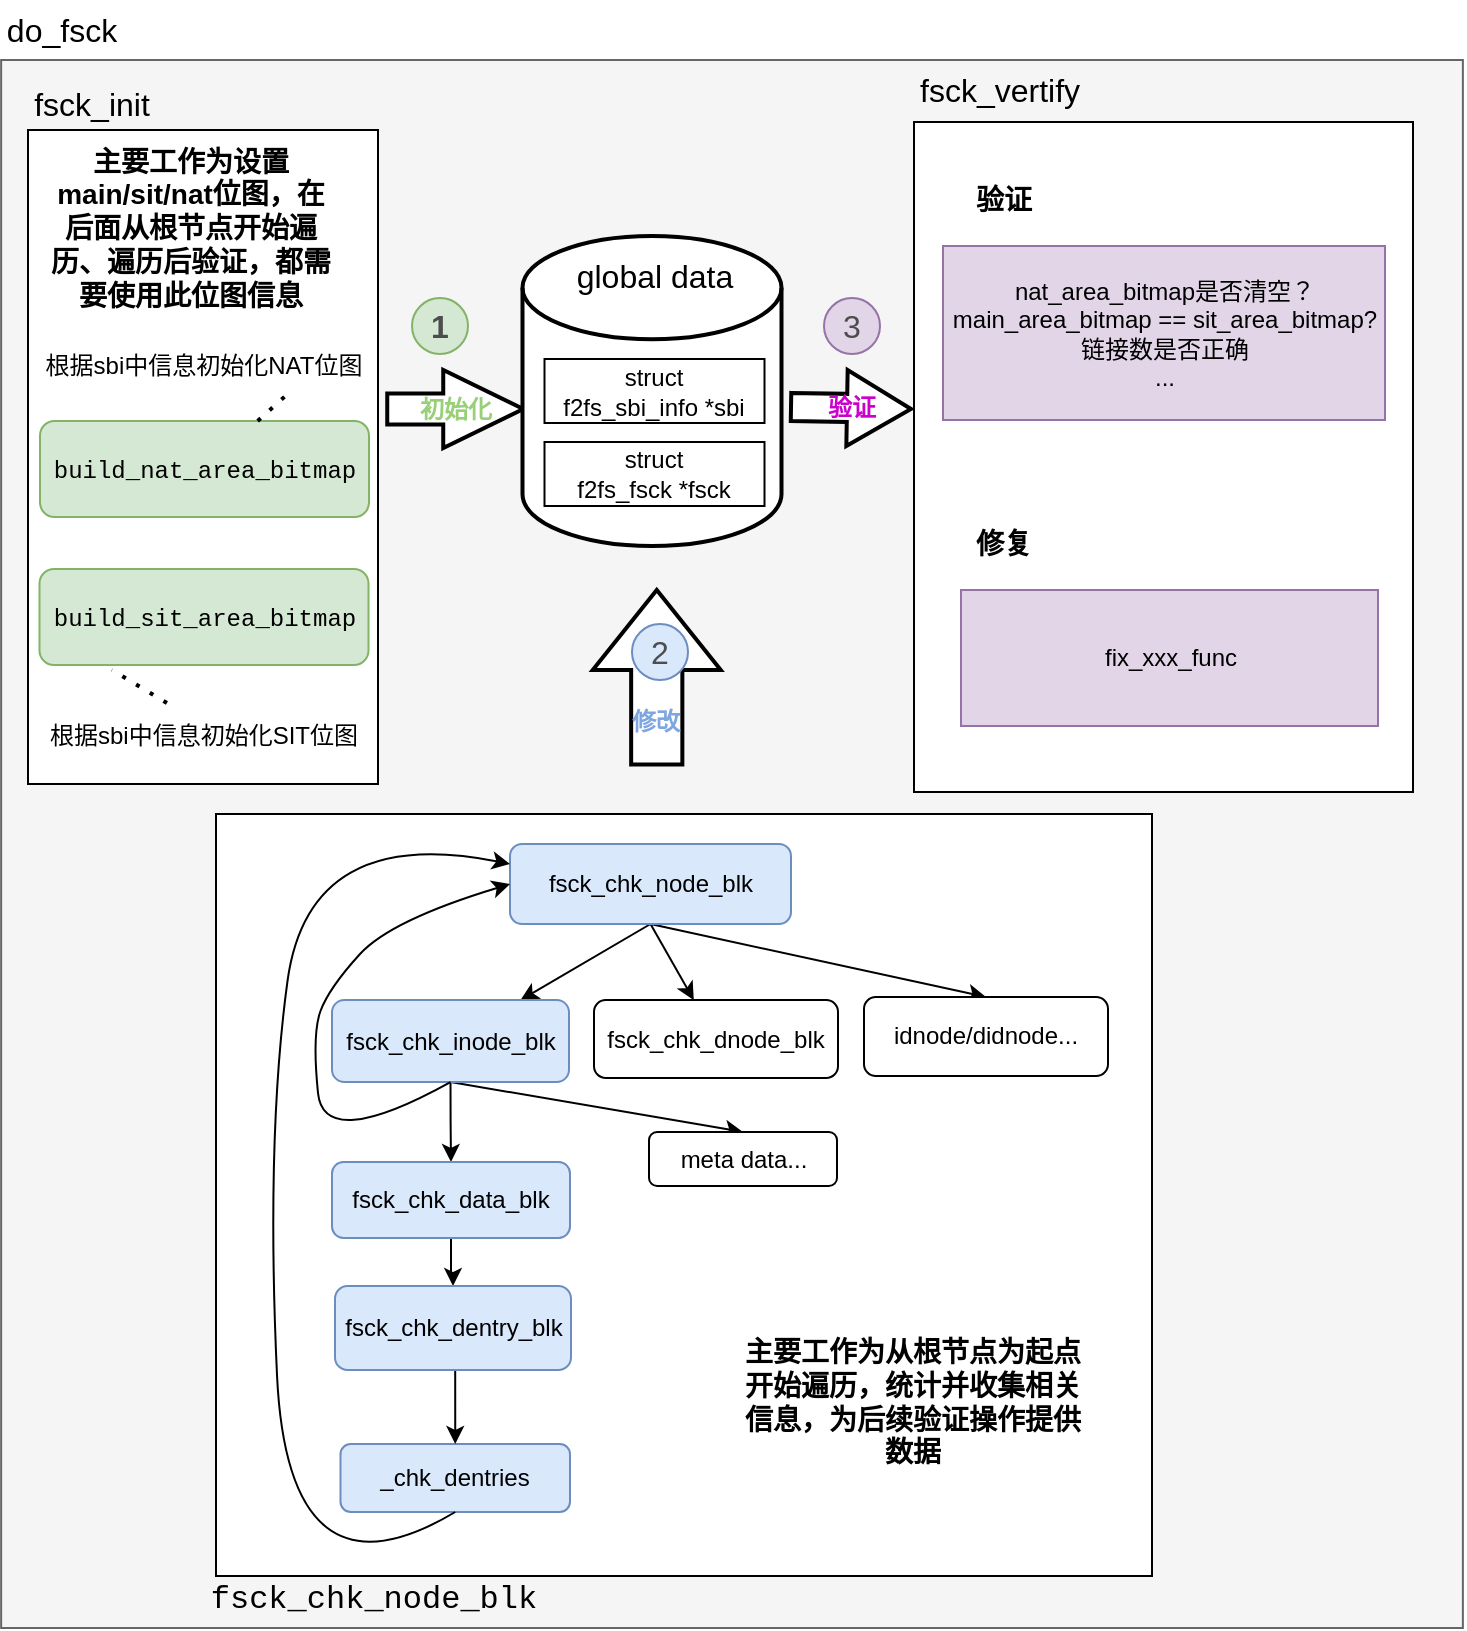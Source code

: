 <mxfile version="21.3.7" type="github">
  <diagram name="第 1 页" id="hrldU2ZwqMq0yLkso_C0">
    <mxGraphModel dx="875" dy="-1860" grid="1" gridSize="10" guides="1" tooltips="1" connect="1" arrows="1" fold="1" page="1" pageScale="1" pageWidth="827" pageHeight="1169" math="0" shadow="0">
      <root>
        <mxCell id="0" />
        <mxCell id="1" parent="0" />
        <mxCell id="od_y-OBVOSnkLmBpacYR-50" value="" style="rounded=0;whiteSpace=wrap;html=1;fillColor=#f5f5f5;fontColor=#333333;strokeColor=#666666;" vertex="1" parent="1">
          <mxGeometry x="34.57" y="2865" width="730.87" height="784" as="geometry" />
        </mxCell>
        <mxCell id="od_y-OBVOSnkLmBpacYR-51" value="" style="verticalLabelPosition=bottom;verticalAlign=top;html=1;strokeWidth=2;shape=mxgraph.arrows2.arrow;dy=0.63;dx=32;notch=0;rotation=1;" vertex="1" parent="1">
          <mxGeometry x="429.5" y="3020" width="60" height="38" as="geometry" />
        </mxCell>
        <mxCell id="od_y-OBVOSnkLmBpacYR-52" value="" style="verticalLabelPosition=bottom;verticalAlign=top;html=1;strokeWidth=2;shape=mxgraph.arrows2.arrow;dy=0.6;dx=40;notch=0;" vertex="1" parent="1">
          <mxGeometry x="227.62" y="3020" width="68" height="39" as="geometry" />
        </mxCell>
        <mxCell id="od_y-OBVOSnkLmBpacYR-53" value="" style="verticalLabelPosition=bottom;verticalAlign=top;html=1;strokeWidth=2;shape=mxgraph.arrows2.arrow;dy=0.6;dx=40;notch=0;rotation=-90;" vertex="1" parent="1">
          <mxGeometry x="318.75" y="3141.63" width="87.25" height="64" as="geometry" />
        </mxCell>
        <mxCell id="od_y-OBVOSnkLmBpacYR-54" value="" style="rounded=0;whiteSpace=wrap;html=1;" vertex="1" parent="1">
          <mxGeometry x="491" y="2896" width="249.5" height="335" as="geometry" />
        </mxCell>
        <mxCell id="od_y-OBVOSnkLmBpacYR-55" value="&lt;font style=&quot;font-size: 16px;&quot;&gt;do_fsck&lt;/font&gt;" style="text;html=1;strokeColor=none;fillColor=none;align=center;verticalAlign=middle;whiteSpace=wrap;rounded=0;" vertex="1" parent="1">
          <mxGeometry x="34.57" y="2835" width="60" height="30" as="geometry" />
        </mxCell>
        <mxCell id="od_y-OBVOSnkLmBpacYR-56" value="&lt;font style=&quot;font-size: 16px;&quot;&gt;fsck_init&lt;/font&gt;" style="text;html=1;strokeColor=none;fillColor=none;align=center;verticalAlign=middle;whiteSpace=wrap;rounded=0;" vertex="1" parent="1">
          <mxGeometry x="50" y="2872" width="60" height="30" as="geometry" />
        </mxCell>
        <mxCell id="od_y-OBVOSnkLmBpacYR-57" value="&lt;font style=&quot;font-size: 16px;&quot;&gt;fsck_vertify&lt;/font&gt;" style="text;html=1;strokeColor=none;fillColor=none;align=center;verticalAlign=middle;whiteSpace=wrap;rounded=0;" vertex="1" parent="1">
          <mxGeometry x="504" y="2865" width="60" height="30" as="geometry" />
        </mxCell>
        <mxCell id="od_y-OBVOSnkLmBpacYR-58" value="nat_area_bitmap是否清空？&lt;br&gt;main_area_bitmap == sit_area_bitmap?&lt;br&gt;链接数是否正确&lt;br&gt;..." style="rounded=0;whiteSpace=wrap;html=1;fillColor=#e1d5e7;strokeColor=#9673a6;" vertex="1" parent="1">
          <mxGeometry x="505.5" y="2958" width="221" height="87" as="geometry" />
        </mxCell>
        <mxCell id="od_y-OBVOSnkLmBpacYR-59" value="fix_xxx_func" style="rounded=0;whiteSpace=wrap;html=1;fillColor=#e1d5e7;strokeColor=#9673a6;" vertex="1" parent="1">
          <mxGeometry x="514.5" y="3130" width="208.5" height="68" as="geometry" />
        </mxCell>
        <mxCell id="od_y-OBVOSnkLmBpacYR-60" value="验证" style="text;html=1;strokeColor=none;fillColor=none;align=center;verticalAlign=middle;whiteSpace=wrap;rounded=0;fontStyle=1;fontSize=14;" vertex="1" parent="1">
          <mxGeometry x="505.5" y="2920" width="60" height="30" as="geometry" />
        </mxCell>
        <mxCell id="od_y-OBVOSnkLmBpacYR-61" value="修复" style="text;html=1;strokeColor=none;fillColor=none;align=center;verticalAlign=middle;whiteSpace=wrap;rounded=0;fontStyle=1;fontSize=14;" vertex="1" parent="1">
          <mxGeometry x="505.5" y="3088" width="60" height="37" as="geometry" />
        </mxCell>
        <mxCell id="od_y-OBVOSnkLmBpacYR-62" value="&lt;font color=&quot;#4d4d4d&quot; style=&quot;font-size: 16px;&quot;&gt;&lt;b style=&quot;&quot;&gt;1&lt;/b&gt;&lt;/font&gt;" style="ellipse;whiteSpace=wrap;html=1;aspect=fixed;fillColor=#d5e8d4;strokeColor=#82b366;" vertex="1" parent="1">
          <mxGeometry x="240" y="2984" width="28" height="28" as="geometry" />
        </mxCell>
        <mxCell id="od_y-OBVOSnkLmBpacYR-63" value="&lt;font color=&quot;#4d4d4d&quot; style=&quot;font-size: 16px;&quot;&gt;2&lt;/font&gt;" style="ellipse;whiteSpace=wrap;html=1;aspect=fixed;fillColor=#dae8fc;strokeColor=#6c8ebf;" vertex="1" parent="1">
          <mxGeometry x="350" y="3147" width="28" height="28" as="geometry" />
        </mxCell>
        <mxCell id="od_y-OBVOSnkLmBpacYR-64" value="&lt;font color=&quot;#4d4d4d&quot; style=&quot;font-size: 16px;&quot;&gt;3&lt;/font&gt;" style="ellipse;whiteSpace=wrap;html=1;aspect=fixed;fillColor=#e1d5e7;strokeColor=#9673a6;" vertex="1" parent="1">
          <mxGeometry x="446" y="2984" width="28" height="28" as="geometry" />
        </mxCell>
        <mxCell id="od_y-OBVOSnkLmBpacYR-65" value="" style="rounded=0;whiteSpace=wrap;html=1;" vertex="1" parent="1">
          <mxGeometry x="48" y="2900" width="175" height="327" as="geometry" />
        </mxCell>
        <mxCell id="od_y-OBVOSnkLmBpacYR-66" value="&lt;div style=&quot;font-family: &amp;quot;JetBrains Mono&amp;quot;, &amp;quot;Fira Code&amp;quot;, Menlo, Monaco, &amp;quot;Courier New&amp;quot;, monospace, Consolas, &amp;quot;Courier New&amp;quot;, monospace; line-height: 22px;&quot;&gt;&lt;font style=&quot;font-size: 12px;&quot;&gt;build_nat_area_bitmap&lt;/font&gt;&lt;/div&gt;" style="rounded=1;whiteSpace=wrap;html=1;fillColor=#d5e8d4;strokeColor=#82b366;" vertex="1" parent="1">
          <mxGeometry x="54" y="3045.5" width="164.5" height="48" as="geometry" />
        </mxCell>
        <mxCell id="od_y-OBVOSnkLmBpacYR-67" value="&lt;div style=&quot;font-family: &amp;quot;JetBrains Mono&amp;quot;, &amp;quot;Fira Code&amp;quot;, Menlo, Monaco, &amp;quot;Courier New&amp;quot;, monospace, Consolas, &amp;quot;Courier New&amp;quot;, monospace; line-height: 22px;&quot;&gt;&lt;div style=&quot;line-height: 22px;&quot;&gt;build_sit_area_bitmap&lt;/div&gt;&lt;/div&gt;" style="rounded=1;whiteSpace=wrap;html=1;fillColor=#d5e8d4;strokeColor=#82b366;" vertex="1" parent="1">
          <mxGeometry x="53.75" y="3119.5" width="164.5" height="48" as="geometry" />
        </mxCell>
        <mxCell id="od_y-OBVOSnkLmBpacYR-68" value="根据sbi中信息初始化NAT位图" style="text;html=1;strokeColor=none;fillColor=none;align=center;verticalAlign=middle;whiteSpace=wrap;rounded=0;" vertex="1" parent="1">
          <mxGeometry x="54.25" y="3002.5" width="164" height="30" as="geometry" />
        </mxCell>
        <mxCell id="od_y-OBVOSnkLmBpacYR-69" value="根据sbi中信息初始化SIT位图" style="text;html=1;strokeColor=none;fillColor=none;align=center;verticalAlign=middle;whiteSpace=wrap;rounded=0;" vertex="1" parent="1">
          <mxGeometry x="54" y="3187.5" width="164" height="30" as="geometry" />
        </mxCell>
        <mxCell id="od_y-OBVOSnkLmBpacYR-70" value="" style="endArrow=none;dashed=1;html=1;dashPattern=1 3;strokeWidth=2;rounded=0;entryX=0.75;entryY=1;entryDx=0;entryDy=0;" edge="1" parent="1" source="od_y-OBVOSnkLmBpacYR-66" target="od_y-OBVOSnkLmBpacYR-68">
          <mxGeometry width="50" height="50" relative="1" as="geometry">
            <mxPoint x="136" y="2997.5" as="sourcePoint" />
            <mxPoint x="152" y="2980.5" as="targetPoint" />
          </mxGeometry>
        </mxCell>
        <mxCell id="od_y-OBVOSnkLmBpacYR-71" value="" style="endArrow=none;dashed=1;html=1;dashPattern=1 3;strokeWidth=2;rounded=0;entryX=0.22;entryY=1.051;entryDx=0;entryDy=0;entryPerimeter=0;exitX=0.387;exitY=-0.033;exitDx=0;exitDy=0;exitPerimeter=0;" edge="1" parent="1" source="od_y-OBVOSnkLmBpacYR-69" target="od_y-OBVOSnkLmBpacYR-67">
          <mxGeometry width="50" height="50" relative="1" as="geometry">
            <mxPoint x="115" y="3241.5" as="sourcePoint" />
            <mxPoint x="165" y="3191.5" as="targetPoint" />
          </mxGeometry>
        </mxCell>
        <mxCell id="od_y-OBVOSnkLmBpacYR-72" value="&lt;font style=&quot;font-size: 14px;&quot;&gt;主要工作为设置main/sit/nat位图，在后面从根节点开始遍历、遍历后验证，都需要使用此位图信息&lt;/font&gt;" style="text;html=1;strokeColor=none;fillColor=none;align=center;verticalAlign=middle;whiteSpace=wrap;rounded=0;fontStyle=1" vertex="1" parent="1">
          <mxGeometry x="55.25" y="2934" width="149" height="30" as="geometry" />
        </mxCell>
        <mxCell id="od_y-OBVOSnkLmBpacYR-73" value="" style="strokeWidth=2;html=1;shape=mxgraph.flowchart.database;whiteSpace=wrap;" vertex="1" parent="1">
          <mxGeometry x="295.25" y="2953" width="129.5" height="155" as="geometry" />
        </mxCell>
        <mxCell id="od_y-OBVOSnkLmBpacYR-74" value="struct&lt;br&gt;f2fs_sbi_info *sbi" style="rounded=0;whiteSpace=wrap;html=1;" vertex="1" parent="1">
          <mxGeometry x="306.25" y="3014.5" width="110" height="32" as="geometry" />
        </mxCell>
        <mxCell id="od_y-OBVOSnkLmBpacYR-75" value="struct&lt;br&gt;f2fs_fsck *fsck" style="rounded=0;whiteSpace=wrap;html=1;" vertex="1" parent="1">
          <mxGeometry x="306.25" y="3056" width="110" height="32" as="geometry" />
        </mxCell>
        <mxCell id="od_y-OBVOSnkLmBpacYR-76" value="&lt;font style=&quot;font-size: 16px;&quot;&gt;global data&lt;/font&gt;" style="text;html=1;strokeColor=none;fillColor=none;align=center;verticalAlign=middle;whiteSpace=wrap;rounded=0;" vertex="1" parent="1">
          <mxGeometry x="311.75" y="2958" width="99" height="30" as="geometry" />
        </mxCell>
        <mxCell id="od_y-OBVOSnkLmBpacYR-77" value="" style="rounded=0;whiteSpace=wrap;html=1;" vertex="1" parent="1">
          <mxGeometry x="142" y="3242" width="468" height="381" as="geometry" />
        </mxCell>
        <mxCell id="od_y-OBVOSnkLmBpacYR-78" value="&lt;b&gt;&lt;font style=&quot;font-size: 14px;&quot;&gt;主要工作为从根节点为起点开始遍历，统计并收集相关信息，为后续验证操作提供数据&lt;/font&gt;&lt;/b&gt;" style="text;html=1;strokeColor=none;fillColor=none;align=center;verticalAlign=middle;whiteSpace=wrap;rounded=0;" vertex="1" parent="1">
          <mxGeometry x="401" y="3437" width="178.5" height="197" as="geometry" />
        </mxCell>
        <mxCell id="od_y-OBVOSnkLmBpacYR-79" style="rounded=0;orthogonalLoop=1;jettySize=auto;html=1;exitX=0.5;exitY=1;exitDx=0;exitDy=0;" edge="1" parent="1" source="od_y-OBVOSnkLmBpacYR-82" target="od_y-OBVOSnkLmBpacYR-85">
          <mxGeometry relative="1" as="geometry" />
        </mxCell>
        <mxCell id="od_y-OBVOSnkLmBpacYR-80" style="rounded=0;orthogonalLoop=1;jettySize=auto;html=1;exitX=0.5;exitY=1;exitDx=0;exitDy=0;" edge="1" parent="1" source="od_y-OBVOSnkLmBpacYR-82" target="od_y-OBVOSnkLmBpacYR-86">
          <mxGeometry relative="1" as="geometry" />
        </mxCell>
        <mxCell id="od_y-OBVOSnkLmBpacYR-81" style="rounded=0;orthogonalLoop=1;jettySize=auto;html=1;exitX=0.5;exitY=1;exitDx=0;exitDy=0;entryX=0.5;entryY=0;entryDx=0;entryDy=0;" edge="1" parent="1" source="od_y-OBVOSnkLmBpacYR-82" target="od_y-OBVOSnkLmBpacYR-93">
          <mxGeometry relative="1" as="geometry" />
        </mxCell>
        <mxCell id="od_y-OBVOSnkLmBpacYR-82" value="fsck_chk_node_blk" style="rounded=1;whiteSpace=wrap;html=1;fillColor=#dae8fc;strokeColor=#6c8ebf;" vertex="1" parent="1">
          <mxGeometry x="289" y="3257" width="140.5" height="40" as="geometry" />
        </mxCell>
        <mxCell id="od_y-OBVOSnkLmBpacYR-83" style="edgeStyle=orthogonalEdgeStyle;rounded=0;orthogonalLoop=1;jettySize=auto;html=1;exitX=0.5;exitY=1;exitDx=0;exitDy=0;" edge="1" parent="1" source="od_y-OBVOSnkLmBpacYR-85" target="od_y-OBVOSnkLmBpacYR-88">
          <mxGeometry relative="1" as="geometry" />
        </mxCell>
        <mxCell id="od_y-OBVOSnkLmBpacYR-84" style="rounded=0;orthogonalLoop=1;jettySize=auto;html=1;exitX=0.5;exitY=1;exitDx=0;exitDy=0;entryX=0.5;entryY=0;entryDx=0;entryDy=0;" edge="1" parent="1" source="od_y-OBVOSnkLmBpacYR-85" target="od_y-OBVOSnkLmBpacYR-90">
          <mxGeometry relative="1" as="geometry" />
        </mxCell>
        <mxCell id="od_y-OBVOSnkLmBpacYR-85" value="fsck_chk_inode_blk" style="rounded=1;whiteSpace=wrap;html=1;fillColor=#dae8fc;strokeColor=#6c8ebf;" vertex="1" parent="1">
          <mxGeometry x="200" y="3335" width="118.5" height="41" as="geometry" />
        </mxCell>
        <mxCell id="od_y-OBVOSnkLmBpacYR-86" value="fsck_chk_dnode_blk" style="rounded=1;whiteSpace=wrap;html=1;" vertex="1" parent="1">
          <mxGeometry x="331" y="3335" width="122" height="39" as="geometry" />
        </mxCell>
        <mxCell id="od_y-OBVOSnkLmBpacYR-87" style="edgeStyle=orthogonalEdgeStyle;rounded=0;orthogonalLoop=1;jettySize=auto;html=1;exitX=0.5;exitY=1;exitDx=0;exitDy=0;" edge="1" parent="1" source="od_y-OBVOSnkLmBpacYR-88" target="od_y-OBVOSnkLmBpacYR-92">
          <mxGeometry relative="1" as="geometry" />
        </mxCell>
        <mxCell id="od_y-OBVOSnkLmBpacYR-88" value="fsck_chk_data_blk" style="rounded=1;whiteSpace=wrap;html=1;fillColor=#dae8fc;strokeColor=#6c8ebf;" vertex="1" parent="1">
          <mxGeometry x="200" y="3416" width="119" height="38" as="geometry" />
        </mxCell>
        <mxCell id="od_y-OBVOSnkLmBpacYR-89" value="_chk_dentries" style="rounded=1;whiteSpace=wrap;html=1;fillColor=#dae8fc;strokeColor=#6c8ebf;" vertex="1" parent="1">
          <mxGeometry x="204.25" y="3557" width="114.75" height="34" as="geometry" />
        </mxCell>
        <mxCell id="od_y-OBVOSnkLmBpacYR-90" value="meta data..." style="rounded=1;whiteSpace=wrap;html=1;" vertex="1" parent="1">
          <mxGeometry x="358.5" y="3401" width="94" height="27" as="geometry" />
        </mxCell>
        <mxCell id="od_y-OBVOSnkLmBpacYR-91" style="edgeStyle=orthogonalEdgeStyle;rounded=0;orthogonalLoop=1;jettySize=auto;html=1;exitX=0.5;exitY=1;exitDx=0;exitDy=0;entryX=0.5;entryY=0;entryDx=0;entryDy=0;" edge="1" parent="1" source="od_y-OBVOSnkLmBpacYR-92" target="od_y-OBVOSnkLmBpacYR-89">
          <mxGeometry relative="1" as="geometry" />
        </mxCell>
        <mxCell id="od_y-OBVOSnkLmBpacYR-92" value="fsck_chk_dentry_blk" style="rounded=1;whiteSpace=wrap;html=1;fillColor=#dae8fc;strokeColor=#6c8ebf;" vertex="1" parent="1">
          <mxGeometry x="201.5" y="3478" width="118" height="42" as="geometry" />
        </mxCell>
        <mxCell id="od_y-OBVOSnkLmBpacYR-93" value="idnode/didnode..." style="rounded=1;whiteSpace=wrap;html=1;" vertex="1" parent="1">
          <mxGeometry x="466" y="3333.5" width="122" height="39.5" as="geometry" />
        </mxCell>
        <mxCell id="od_y-OBVOSnkLmBpacYR-94" value="" style="curved=1;endArrow=classic;html=1;rounded=0;exitX=0.5;exitY=1;exitDx=0;exitDy=0;entryX=0;entryY=0.5;entryDx=0;entryDy=0;" edge="1" parent="1" source="od_y-OBVOSnkLmBpacYR-85" target="od_y-OBVOSnkLmBpacYR-82">
          <mxGeometry width="50" height="50" relative="1" as="geometry">
            <mxPoint x="146.5" y="3428" as="sourcePoint" />
            <mxPoint x="196.5" y="3378" as="targetPoint" />
            <Array as="points">
              <mxPoint x="196" y="3411" />
              <mxPoint x="190" y="3352" />
              <mxPoint x="198.5" y="3329" />
              <mxPoint x="229.5" y="3295" />
            </Array>
          </mxGeometry>
        </mxCell>
        <mxCell id="od_y-OBVOSnkLmBpacYR-95" value="" style="curved=1;endArrow=classic;html=1;rounded=0;exitX=0.5;exitY=1;exitDx=0;exitDy=0;entryX=0;entryY=0.25;entryDx=0;entryDy=0;" edge="1" parent="1" source="od_y-OBVOSnkLmBpacYR-89" target="od_y-OBVOSnkLmBpacYR-82">
          <mxGeometry width="50" height="50" relative="1" as="geometry">
            <mxPoint x="100.5" y="3675" as="sourcePoint" />
            <mxPoint x="150.5" y="3625" as="targetPoint" />
            <Array as="points">
              <mxPoint x="178" y="3641" />
              <mxPoint x="167" y="3404" />
              <mxPoint x="188.5" y="3247" />
            </Array>
          </mxGeometry>
        </mxCell>
        <mxCell id="od_y-OBVOSnkLmBpacYR-96" value="&lt;b&gt;&lt;font color=&quot;#97d077&quot;&gt;初始化&lt;/font&gt;&lt;br&gt;&lt;/b&gt;" style="text;html=1;strokeColor=none;fillColor=none;align=center;verticalAlign=middle;whiteSpace=wrap;rounded=0;fontColor=#9AC7BF;" vertex="1" parent="1">
          <mxGeometry x="200.62" y="3004.5" width="122" height="70" as="geometry" />
        </mxCell>
        <mxCell id="od_y-OBVOSnkLmBpacYR-97" value="&lt;b&gt;&lt;font color=&quot;#7ea6e0&quot;&gt;修改&lt;/font&gt;&lt;br&gt;&lt;/b&gt;" style="text;html=1;strokeColor=none;fillColor=none;align=center;verticalAlign=middle;whiteSpace=wrap;rounded=0;fontColor=#9AC7BF;" vertex="1" parent="1">
          <mxGeometry x="301.38" y="3161" width="122" height="70" as="geometry" />
        </mxCell>
        <mxCell id="od_y-OBVOSnkLmBpacYR-98" value="&lt;b&gt;&lt;font color=&quot;#cc00cc&quot;&gt;验证&lt;/font&gt;&lt;br&gt;&lt;/b&gt;" style="text;html=1;strokeColor=none;fillColor=none;align=center;verticalAlign=middle;whiteSpace=wrap;rounded=0;fontColor=#9AC7BF;" vertex="1" parent="1">
          <mxGeometry x="399" y="3004" width="122" height="70" as="geometry" />
        </mxCell>
        <mxCell id="od_y-OBVOSnkLmBpacYR-99" value="&lt;div style=&quot;font-family: &amp;quot;JetBrains Mono&amp;quot;, &amp;quot;Fira Code&amp;quot;, Menlo, Monaco, &amp;quot;Courier New&amp;quot;, monospace, Consolas, &amp;quot;Courier New&amp;quot;, monospace; font-size: 16px; line-height: 22px;&quot;&gt;fsck_chk_node_blk&lt;/div&gt;" style="text;html=1;strokeColor=none;fillColor=none;align=center;verticalAlign=middle;whiteSpace=wrap;rounded=0;" vertex="1" parent="1">
          <mxGeometry x="136.25" y="3619" width="170" height="30" as="geometry" />
        </mxCell>
      </root>
    </mxGraphModel>
  </diagram>
</mxfile>

